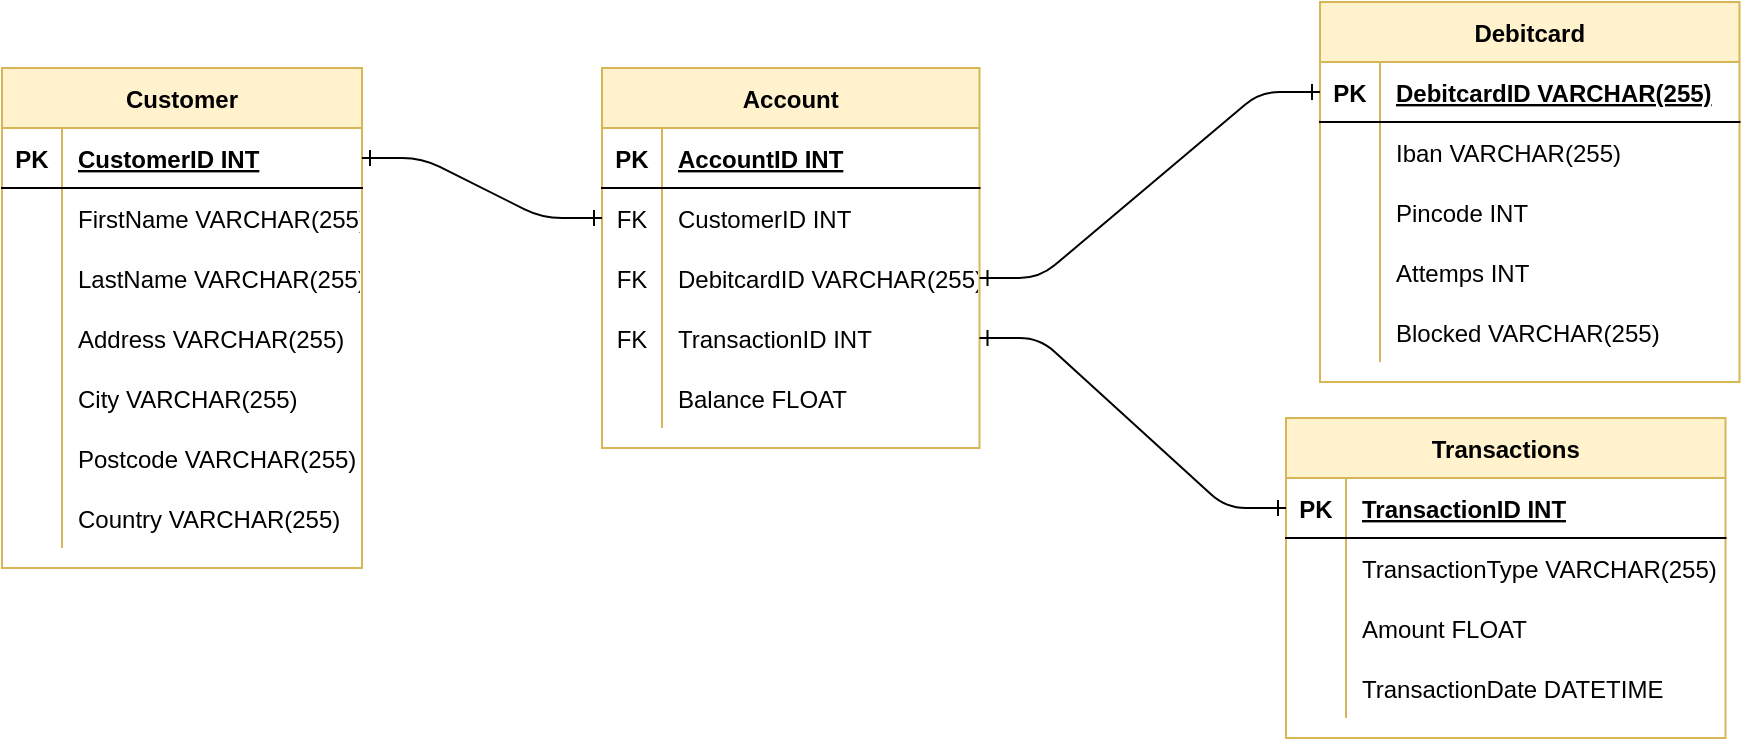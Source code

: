 <mxfile version="14.7.2" type="device"><diagram id="RBDltRQ5KOoFjg276Kcr" name="Page-1"><mxGraphModel dx="1635" dy="780" grid="0" gridSize="10" guides="1" tooltips="1" connect="1" arrows="1" fold="1" page="0" pageScale="1" pageWidth="827" pageHeight="1169" math="0" shadow="0"><root><mxCell id="0"/><mxCell id="1" parent="0"/><mxCell id="C_UBvGOwSBYeXidmyu_k-9" value="Customer" style="shape=table;startSize=30;container=1;collapsible=1;childLayout=tableLayout;fixedRows=1;rowLines=0;fontStyle=1;align=center;resizeLast=1;fillColor=#fff2cc;strokeColor=#d6b656;" parent="1" vertex="1"><mxGeometry x="-70" y="50" width="180" height="250" as="geometry"/></mxCell><mxCell id="C_UBvGOwSBYeXidmyu_k-10" value="" style="shape=partialRectangle;collapsible=0;dropTarget=0;pointerEvents=0;fillColor=none;top=0;left=0;bottom=1;right=0;points=[[0,0.5],[1,0.5]];portConstraint=eastwest;" parent="C_UBvGOwSBYeXidmyu_k-9" vertex="1"><mxGeometry y="30" width="180" height="30" as="geometry"/></mxCell><mxCell id="C_UBvGOwSBYeXidmyu_k-11" value="PK" style="shape=partialRectangle;connectable=0;fillColor=none;top=0;left=0;bottom=0;right=0;fontStyle=1;overflow=hidden;" parent="C_UBvGOwSBYeXidmyu_k-10" vertex="1"><mxGeometry width="30" height="30" as="geometry"/></mxCell><mxCell id="C_UBvGOwSBYeXidmyu_k-12" value="CustomerID INT" style="shape=partialRectangle;connectable=0;fillColor=none;top=0;left=0;bottom=0;right=0;align=left;spacingLeft=6;fontStyle=5;overflow=hidden;" parent="C_UBvGOwSBYeXidmyu_k-10" vertex="1"><mxGeometry x="30" width="150" height="30" as="geometry"/></mxCell><mxCell id="C_UBvGOwSBYeXidmyu_k-13" value="" style="shape=partialRectangle;collapsible=0;dropTarget=0;pointerEvents=0;fillColor=none;top=0;left=0;bottom=0;right=0;points=[[0,0.5],[1,0.5]];portConstraint=eastwest;" parent="C_UBvGOwSBYeXidmyu_k-9" vertex="1"><mxGeometry y="60" width="180" height="30" as="geometry"/></mxCell><mxCell id="C_UBvGOwSBYeXidmyu_k-14" value="" style="shape=partialRectangle;connectable=0;fillColor=none;top=0;left=0;bottom=0;right=0;editable=1;overflow=hidden;" parent="C_UBvGOwSBYeXidmyu_k-13" vertex="1"><mxGeometry width="30" height="30" as="geometry"/></mxCell><mxCell id="C_UBvGOwSBYeXidmyu_k-15" value="FirstName VARCHAR(255)" style="shape=partialRectangle;connectable=0;fillColor=none;top=0;left=0;bottom=0;right=0;align=left;spacingLeft=6;overflow=hidden;" parent="C_UBvGOwSBYeXidmyu_k-13" vertex="1"><mxGeometry x="30" width="150" height="30" as="geometry"/></mxCell><mxCell id="C_UBvGOwSBYeXidmyu_k-16" value="" style="shape=partialRectangle;collapsible=0;dropTarget=0;pointerEvents=0;fillColor=none;top=0;left=0;bottom=0;right=0;points=[[0,0.5],[1,0.5]];portConstraint=eastwest;" parent="C_UBvGOwSBYeXidmyu_k-9" vertex="1"><mxGeometry y="90" width="180" height="30" as="geometry"/></mxCell><mxCell id="C_UBvGOwSBYeXidmyu_k-17" value="" style="shape=partialRectangle;connectable=0;fillColor=none;top=0;left=0;bottom=0;right=0;editable=1;overflow=hidden;" parent="C_UBvGOwSBYeXidmyu_k-16" vertex="1"><mxGeometry width="30" height="30" as="geometry"/></mxCell><mxCell id="C_UBvGOwSBYeXidmyu_k-18" value="LastName VARCHAR(255)" style="shape=partialRectangle;connectable=0;fillColor=none;top=0;left=0;bottom=0;right=0;align=left;spacingLeft=6;overflow=hidden;" parent="C_UBvGOwSBYeXidmyu_k-16" vertex="1"><mxGeometry x="30" width="150" height="30" as="geometry"/></mxCell><mxCell id="C_UBvGOwSBYeXidmyu_k-87" value="" style="shape=partialRectangle;collapsible=0;dropTarget=0;pointerEvents=0;fillColor=none;top=0;left=0;bottom=0;right=0;points=[[0,0.5],[1,0.5]];portConstraint=eastwest;" parent="C_UBvGOwSBYeXidmyu_k-9" vertex="1"><mxGeometry y="120" width="180" height="30" as="geometry"/></mxCell><mxCell id="C_UBvGOwSBYeXidmyu_k-88" value="" style="shape=partialRectangle;connectable=0;fillColor=none;top=0;left=0;bottom=0;right=0;editable=1;overflow=hidden;" parent="C_UBvGOwSBYeXidmyu_k-87" vertex="1"><mxGeometry width="30" height="30" as="geometry"/></mxCell><mxCell id="C_UBvGOwSBYeXidmyu_k-89" value="Address VARCHAR(255)" style="shape=partialRectangle;connectable=0;fillColor=none;top=0;left=0;bottom=0;right=0;align=left;spacingLeft=6;overflow=hidden;" parent="C_UBvGOwSBYeXidmyu_k-87" vertex="1"><mxGeometry x="30" width="150" height="30" as="geometry"/></mxCell><mxCell id="C_UBvGOwSBYeXidmyu_k-90" value="" style="shape=partialRectangle;collapsible=0;dropTarget=0;pointerEvents=0;fillColor=none;top=0;left=0;bottom=0;right=0;points=[[0,0.5],[1,0.5]];portConstraint=eastwest;" parent="C_UBvGOwSBYeXidmyu_k-9" vertex="1"><mxGeometry y="150" width="180" height="30" as="geometry"/></mxCell><mxCell id="C_UBvGOwSBYeXidmyu_k-91" value="" style="shape=partialRectangle;connectable=0;fillColor=none;top=0;left=0;bottom=0;right=0;editable=1;overflow=hidden;" parent="C_UBvGOwSBYeXidmyu_k-90" vertex="1"><mxGeometry width="30" height="30" as="geometry"/></mxCell><mxCell id="C_UBvGOwSBYeXidmyu_k-92" value="City VARCHAR(255)" style="shape=partialRectangle;connectable=0;fillColor=none;top=0;left=0;bottom=0;right=0;align=left;spacingLeft=6;overflow=hidden;" parent="C_UBvGOwSBYeXidmyu_k-90" vertex="1"><mxGeometry x="30" width="150" height="30" as="geometry"/></mxCell><mxCell id="C_UBvGOwSBYeXidmyu_k-93" value="" style="shape=partialRectangle;collapsible=0;dropTarget=0;pointerEvents=0;fillColor=none;top=0;left=0;bottom=0;right=0;points=[[0,0.5],[1,0.5]];portConstraint=eastwest;" parent="C_UBvGOwSBYeXidmyu_k-9" vertex="1"><mxGeometry y="180" width="180" height="30" as="geometry"/></mxCell><mxCell id="C_UBvGOwSBYeXidmyu_k-94" value="" style="shape=partialRectangle;connectable=0;fillColor=none;top=0;left=0;bottom=0;right=0;editable=1;overflow=hidden;" parent="C_UBvGOwSBYeXidmyu_k-93" vertex="1"><mxGeometry width="30" height="30" as="geometry"/></mxCell><mxCell id="C_UBvGOwSBYeXidmyu_k-95" value="Postcode VARCHAR(255)" style="shape=partialRectangle;connectable=0;fillColor=none;top=0;left=0;bottom=0;right=0;align=left;spacingLeft=6;overflow=hidden;" parent="C_UBvGOwSBYeXidmyu_k-93" vertex="1"><mxGeometry x="30" width="150" height="30" as="geometry"/></mxCell><mxCell id="C_UBvGOwSBYeXidmyu_k-118" value="" style="shape=partialRectangle;collapsible=0;dropTarget=0;pointerEvents=0;fillColor=none;top=0;left=0;bottom=0;right=0;points=[[0,0.5],[1,0.5]];portConstraint=eastwest;" parent="C_UBvGOwSBYeXidmyu_k-9" vertex="1"><mxGeometry y="210" width="180" height="30" as="geometry"/></mxCell><mxCell id="C_UBvGOwSBYeXidmyu_k-119" value="" style="shape=partialRectangle;connectable=0;fillColor=none;top=0;left=0;bottom=0;right=0;editable=1;overflow=hidden;" parent="C_UBvGOwSBYeXidmyu_k-118" vertex="1"><mxGeometry width="30" height="30" as="geometry"/></mxCell><mxCell id="C_UBvGOwSBYeXidmyu_k-120" value="Country VARCHAR(255)" style="shape=partialRectangle;connectable=0;fillColor=none;top=0;left=0;bottom=0;right=0;align=left;spacingLeft=6;overflow=hidden;" parent="C_UBvGOwSBYeXidmyu_k-118" vertex="1"><mxGeometry x="30" width="150" height="30" as="geometry"/></mxCell><mxCell id="C_UBvGOwSBYeXidmyu_k-22" value="Account" style="shape=table;startSize=30;container=1;collapsible=1;childLayout=tableLayout;fixedRows=1;rowLines=0;fontStyle=1;align=center;resizeLast=1;fillColor=#fff2cc;strokeColor=#d6b656;" parent="1" vertex="1"><mxGeometry x="230" y="50" width="188.75" height="190" as="geometry"/></mxCell><mxCell id="C_UBvGOwSBYeXidmyu_k-23" value="" style="shape=partialRectangle;collapsible=0;dropTarget=0;pointerEvents=0;fillColor=none;top=0;left=0;bottom=1;right=0;points=[[0,0.5],[1,0.5]];portConstraint=eastwest;" parent="C_UBvGOwSBYeXidmyu_k-22" vertex="1"><mxGeometry y="30" width="188.75" height="30" as="geometry"/></mxCell><mxCell id="C_UBvGOwSBYeXidmyu_k-24" value="PK" style="shape=partialRectangle;connectable=0;fillColor=none;top=0;left=0;bottom=0;right=0;fontStyle=1;overflow=hidden;" parent="C_UBvGOwSBYeXidmyu_k-23" vertex="1"><mxGeometry width="30" height="30" as="geometry"/></mxCell><mxCell id="C_UBvGOwSBYeXidmyu_k-25" value="AccountID INT" style="shape=partialRectangle;connectable=0;fillColor=none;top=0;left=0;bottom=0;right=0;align=left;spacingLeft=6;fontStyle=5;overflow=hidden;" parent="C_UBvGOwSBYeXidmyu_k-23" vertex="1"><mxGeometry x="30" width="158.75" height="30" as="geometry"/></mxCell><mxCell id="C_UBvGOwSBYeXidmyu_k-143" value="" style="shape=partialRectangle;collapsible=0;dropTarget=0;pointerEvents=0;fillColor=none;top=0;left=0;bottom=0;right=0;points=[[0,0.5],[1,0.5]];portConstraint=eastwest;" parent="C_UBvGOwSBYeXidmyu_k-22" vertex="1"><mxGeometry y="60" width="188.75" height="30" as="geometry"/></mxCell><mxCell id="C_UBvGOwSBYeXidmyu_k-144" value="FK" style="shape=partialRectangle;connectable=0;fillColor=none;top=0;left=0;bottom=0;right=0;editable=1;overflow=hidden;" parent="C_UBvGOwSBYeXidmyu_k-143" vertex="1"><mxGeometry width="30" height="30" as="geometry"/></mxCell><mxCell id="C_UBvGOwSBYeXidmyu_k-145" value="CustomerID INT" style="shape=partialRectangle;connectable=0;fillColor=none;top=0;left=0;bottom=0;right=0;align=left;spacingLeft=6;overflow=hidden;" parent="C_UBvGOwSBYeXidmyu_k-143" vertex="1"><mxGeometry x="30" width="158.75" height="30" as="geometry"/></mxCell><mxCell id="C_UBvGOwSBYeXidmyu_k-26" value="" style="shape=partialRectangle;collapsible=0;dropTarget=0;pointerEvents=0;fillColor=none;top=0;left=0;bottom=0;right=0;points=[[0,0.5],[1,0.5]];portConstraint=eastwest;" parent="C_UBvGOwSBYeXidmyu_k-22" vertex="1"><mxGeometry y="90" width="188.75" height="30" as="geometry"/></mxCell><mxCell id="C_UBvGOwSBYeXidmyu_k-27" value="FK" style="shape=partialRectangle;connectable=0;fillColor=none;top=0;left=0;bottom=0;right=0;editable=1;overflow=hidden;" parent="C_UBvGOwSBYeXidmyu_k-26" vertex="1"><mxGeometry width="30" height="30" as="geometry"/></mxCell><mxCell id="C_UBvGOwSBYeXidmyu_k-28" value="DebitcardID VARCHAR(255)" style="shape=partialRectangle;connectable=0;fillColor=none;top=0;left=0;bottom=0;right=0;align=left;spacingLeft=6;overflow=hidden;" parent="C_UBvGOwSBYeXidmyu_k-26" vertex="1"><mxGeometry x="30" width="158.75" height="30" as="geometry"/></mxCell><mxCell id="C_UBvGOwSBYeXidmyu_k-32" value="" style="shape=partialRectangle;collapsible=0;dropTarget=0;pointerEvents=0;fillColor=none;top=0;left=0;bottom=0;right=0;points=[[0,0.5],[1,0.5]];portConstraint=eastwest;" parent="C_UBvGOwSBYeXidmyu_k-22" vertex="1"><mxGeometry y="120" width="188.75" height="30" as="geometry"/></mxCell><mxCell id="C_UBvGOwSBYeXidmyu_k-33" value="FK" style="shape=partialRectangle;connectable=0;fillColor=none;top=0;left=0;bottom=0;right=0;editable=1;overflow=hidden;" parent="C_UBvGOwSBYeXidmyu_k-32" vertex="1"><mxGeometry width="30" height="30" as="geometry"/></mxCell><mxCell id="C_UBvGOwSBYeXidmyu_k-34" value="TransactionID INT" style="shape=partialRectangle;connectable=0;fillColor=none;top=0;left=0;bottom=0;right=0;align=left;spacingLeft=6;overflow=hidden;" parent="C_UBvGOwSBYeXidmyu_k-32" vertex="1"><mxGeometry x="30" width="158.75" height="30" as="geometry"/></mxCell><mxCell id="C_UBvGOwSBYeXidmyu_k-137" value="" style="shape=partialRectangle;collapsible=0;dropTarget=0;pointerEvents=0;fillColor=none;top=0;left=0;bottom=0;right=0;points=[[0,0.5],[1,0.5]];portConstraint=eastwest;" parent="C_UBvGOwSBYeXidmyu_k-22" vertex="1"><mxGeometry y="150" width="188.75" height="30" as="geometry"/></mxCell><mxCell id="C_UBvGOwSBYeXidmyu_k-138" value="" style="shape=partialRectangle;connectable=0;fillColor=none;top=0;left=0;bottom=0;right=0;editable=1;overflow=hidden;" parent="C_UBvGOwSBYeXidmyu_k-137" vertex="1"><mxGeometry width="30" height="30" as="geometry"/></mxCell><mxCell id="C_UBvGOwSBYeXidmyu_k-139" value="Balance FLOAT" style="shape=partialRectangle;connectable=0;fillColor=none;top=0;left=0;bottom=0;right=0;align=left;spacingLeft=6;overflow=hidden;" parent="C_UBvGOwSBYeXidmyu_k-137" vertex="1"><mxGeometry x="30" width="158.75" height="30" as="geometry"/></mxCell><mxCell id="C_UBvGOwSBYeXidmyu_k-35" value="Debitcard" style="shape=table;startSize=30;container=1;collapsible=1;childLayout=tableLayout;fixedRows=1;rowLines=0;fontStyle=1;align=center;resizeLast=1;fillColor=#fff2cc;strokeColor=#d6b656;" parent="1" vertex="1"><mxGeometry x="589" y="17" width="209.75" height="190" as="geometry"/></mxCell><mxCell id="C_UBvGOwSBYeXidmyu_k-36" value="" style="shape=partialRectangle;collapsible=0;dropTarget=0;pointerEvents=0;fillColor=none;top=0;left=0;bottom=1;right=0;points=[[0,0.5],[1,0.5]];portConstraint=eastwest;" parent="C_UBvGOwSBYeXidmyu_k-35" vertex="1"><mxGeometry y="30" width="209.75" height="30" as="geometry"/></mxCell><mxCell id="C_UBvGOwSBYeXidmyu_k-37" value="PK" style="shape=partialRectangle;connectable=0;fillColor=none;top=0;left=0;bottom=0;right=0;fontStyle=1;overflow=hidden;" parent="C_UBvGOwSBYeXidmyu_k-36" vertex="1"><mxGeometry width="30" height="30" as="geometry"/></mxCell><mxCell id="C_UBvGOwSBYeXidmyu_k-38" value="DebitcardID VARCHAR(255)" style="shape=partialRectangle;connectable=0;fillColor=none;top=0;left=0;bottom=0;right=0;align=left;spacingLeft=6;fontStyle=5;overflow=hidden;" parent="C_UBvGOwSBYeXidmyu_k-36" vertex="1"><mxGeometry x="30" width="179.75" height="30" as="geometry"/></mxCell><mxCell id="LygsUDp3JuJZsMFd0vsP-1" value="" style="shape=partialRectangle;collapsible=0;dropTarget=0;pointerEvents=0;fillColor=none;top=0;left=0;bottom=0;right=0;points=[[0,0.5],[1,0.5]];portConstraint=eastwest;" vertex="1" parent="C_UBvGOwSBYeXidmyu_k-35"><mxGeometry y="60" width="209.75" height="30" as="geometry"/></mxCell><mxCell id="LygsUDp3JuJZsMFd0vsP-2" value="" style="shape=partialRectangle;connectable=0;fillColor=none;top=0;left=0;bottom=0;right=0;editable=1;overflow=hidden;" vertex="1" parent="LygsUDp3JuJZsMFd0vsP-1"><mxGeometry width="30" height="30" as="geometry"/></mxCell><mxCell id="LygsUDp3JuJZsMFd0vsP-3" value="Iban VARCHAR(255)" style="shape=partialRectangle;connectable=0;fillColor=none;top=0;left=0;bottom=0;right=0;align=left;spacingLeft=6;overflow=hidden;" vertex="1" parent="LygsUDp3JuJZsMFd0vsP-1"><mxGeometry x="30" width="179.75" height="30" as="geometry"/></mxCell><mxCell id="C_UBvGOwSBYeXidmyu_k-39" value="" style="shape=partialRectangle;collapsible=0;dropTarget=0;pointerEvents=0;fillColor=none;top=0;left=0;bottom=0;right=0;points=[[0,0.5],[1,0.5]];portConstraint=eastwest;" parent="C_UBvGOwSBYeXidmyu_k-35" vertex="1"><mxGeometry y="90" width="209.75" height="30" as="geometry"/></mxCell><mxCell id="C_UBvGOwSBYeXidmyu_k-40" value="" style="shape=partialRectangle;connectable=0;fillColor=none;top=0;left=0;bottom=0;right=0;editable=1;overflow=hidden;" parent="C_UBvGOwSBYeXidmyu_k-39" vertex="1"><mxGeometry width="30" height="30" as="geometry"/></mxCell><mxCell id="C_UBvGOwSBYeXidmyu_k-41" value="Pincode INT" style="shape=partialRectangle;connectable=0;fillColor=none;top=0;left=0;bottom=0;right=0;align=left;spacingLeft=6;overflow=hidden;" parent="C_UBvGOwSBYeXidmyu_k-39" vertex="1"><mxGeometry x="30" width="179.75" height="30" as="geometry"/></mxCell><mxCell id="C_UBvGOwSBYeXidmyu_k-42" value="" style="shape=partialRectangle;collapsible=0;dropTarget=0;pointerEvents=0;fillColor=none;top=0;left=0;bottom=0;right=0;points=[[0,0.5],[1,0.5]];portConstraint=eastwest;" parent="C_UBvGOwSBYeXidmyu_k-35" vertex="1"><mxGeometry y="120" width="209.75" height="30" as="geometry"/></mxCell><mxCell id="C_UBvGOwSBYeXidmyu_k-43" value="" style="shape=partialRectangle;connectable=0;fillColor=none;top=0;left=0;bottom=0;right=0;editable=1;overflow=hidden;" parent="C_UBvGOwSBYeXidmyu_k-42" vertex="1"><mxGeometry width="30" height="30" as="geometry"/></mxCell><mxCell id="C_UBvGOwSBYeXidmyu_k-44" value="Attemps INT" style="shape=partialRectangle;connectable=0;fillColor=none;top=0;left=0;bottom=0;right=0;align=left;spacingLeft=6;overflow=hidden;" parent="C_UBvGOwSBYeXidmyu_k-42" vertex="1"><mxGeometry x="30" width="179.75" height="30" as="geometry"/></mxCell><mxCell id="C_UBvGOwSBYeXidmyu_k-45" value="" style="shape=partialRectangle;collapsible=0;dropTarget=0;pointerEvents=0;fillColor=none;top=0;left=0;bottom=0;right=0;points=[[0,0.5],[1,0.5]];portConstraint=eastwest;" parent="C_UBvGOwSBYeXidmyu_k-35" vertex="1"><mxGeometry y="150" width="209.75" height="30" as="geometry"/></mxCell><mxCell id="C_UBvGOwSBYeXidmyu_k-46" value="" style="shape=partialRectangle;connectable=0;fillColor=none;top=0;left=0;bottom=0;right=0;editable=1;overflow=hidden;" parent="C_UBvGOwSBYeXidmyu_k-45" vertex="1"><mxGeometry width="30" height="30" as="geometry"/></mxCell><mxCell id="C_UBvGOwSBYeXidmyu_k-47" value="Blocked VARCHAR(255)" style="shape=partialRectangle;connectable=0;fillColor=none;top=0;left=0;bottom=0;right=0;align=left;spacingLeft=6;overflow=hidden;" parent="C_UBvGOwSBYeXidmyu_k-45" vertex="1"><mxGeometry x="30" width="179.75" height="30" as="geometry"/></mxCell><mxCell id="C_UBvGOwSBYeXidmyu_k-147" value="" style="edgeStyle=entityRelationEdgeStyle;fontSize=12;html=1;endArrow=ERone;endFill=0;exitX=1;exitY=0.5;exitDx=0;exitDy=0;startArrow=ERone;startFill=0;" parent="1" source="C_UBvGOwSBYeXidmyu_k-10" edge="1"><mxGeometry width="100" height="100" relative="1" as="geometry"><mxPoint x="130" y="225" as="sourcePoint"/><mxPoint x="230" y="125" as="targetPoint"/></mxGeometry></mxCell><mxCell id="C_UBvGOwSBYeXidmyu_k-148" value="" style="edgeStyle=entityRelationEdgeStyle;fontSize=12;html=1;endArrow=ERone;endFill=0;startArrow=ERone;startFill=0;entryX=0;entryY=0.5;entryDx=0;entryDy=0;exitX=1;exitY=0.5;exitDx=0;exitDy=0;" parent="1" target="C_UBvGOwSBYeXidmyu_k-36" edge="1" source="C_UBvGOwSBYeXidmyu_k-26"><mxGeometry width="100" height="100" relative="1" as="geometry"><mxPoint x="473" y="158" as="sourcePoint"/><mxPoint x="530" y="180" as="targetPoint"/></mxGeometry></mxCell><mxCell id="UiMJrkDfNNCoyFRLJlof-1" value="Transactions" style="shape=table;startSize=30;container=1;collapsible=1;childLayout=tableLayout;fixedRows=1;rowLines=0;fontStyle=1;align=center;resizeLast=1;fillColor=#fff2cc;strokeColor=#d6b656;" parent="1" vertex="1"><mxGeometry x="572" y="225" width="219.75" height="160" as="geometry"/></mxCell><mxCell id="UiMJrkDfNNCoyFRLJlof-2" value="" style="shape=partialRectangle;collapsible=0;dropTarget=0;pointerEvents=0;fillColor=none;top=0;left=0;bottom=1;right=0;points=[[0,0.5],[1,0.5]];portConstraint=eastwest;" parent="UiMJrkDfNNCoyFRLJlof-1" vertex="1"><mxGeometry y="30" width="219.75" height="30" as="geometry"/></mxCell><mxCell id="UiMJrkDfNNCoyFRLJlof-3" value="PK" style="shape=partialRectangle;connectable=0;fillColor=none;top=0;left=0;bottom=0;right=0;fontStyle=1;overflow=hidden;" parent="UiMJrkDfNNCoyFRLJlof-2" vertex="1"><mxGeometry width="30" height="30" as="geometry"/></mxCell><mxCell id="UiMJrkDfNNCoyFRLJlof-4" value="TransactionID INT" style="shape=partialRectangle;connectable=0;fillColor=none;top=0;left=0;bottom=0;right=0;align=left;spacingLeft=6;fontStyle=5;overflow=hidden;" parent="UiMJrkDfNNCoyFRLJlof-2" vertex="1"><mxGeometry x="30" width="189.75" height="30" as="geometry"/></mxCell><mxCell id="UiMJrkDfNNCoyFRLJlof-5" value="" style="shape=partialRectangle;collapsible=0;dropTarget=0;pointerEvents=0;fillColor=none;top=0;left=0;bottom=0;right=0;points=[[0,0.5],[1,0.5]];portConstraint=eastwest;" parent="UiMJrkDfNNCoyFRLJlof-1" vertex="1"><mxGeometry y="60" width="219.75" height="30" as="geometry"/></mxCell><mxCell id="UiMJrkDfNNCoyFRLJlof-6" value="" style="shape=partialRectangle;connectable=0;fillColor=none;top=0;left=0;bottom=0;right=0;editable=1;overflow=hidden;" parent="UiMJrkDfNNCoyFRLJlof-5" vertex="1"><mxGeometry width="30" height="30" as="geometry"/></mxCell><mxCell id="UiMJrkDfNNCoyFRLJlof-7" value="TransactionType VARCHAR(255)" style="shape=partialRectangle;connectable=0;fillColor=none;top=0;left=0;bottom=0;right=0;align=left;spacingLeft=6;overflow=hidden;" parent="UiMJrkDfNNCoyFRLJlof-5" vertex="1"><mxGeometry x="30" width="189.75" height="30" as="geometry"/></mxCell><mxCell id="UiMJrkDfNNCoyFRLJlof-11" value="" style="shape=partialRectangle;collapsible=0;dropTarget=0;pointerEvents=0;fillColor=none;top=0;left=0;bottom=0;right=0;points=[[0,0.5],[1,0.5]];portConstraint=eastwest;" parent="UiMJrkDfNNCoyFRLJlof-1" vertex="1"><mxGeometry y="90" width="219.75" height="30" as="geometry"/></mxCell><mxCell id="UiMJrkDfNNCoyFRLJlof-12" value="" style="shape=partialRectangle;connectable=0;fillColor=none;top=0;left=0;bottom=0;right=0;editable=1;overflow=hidden;" parent="UiMJrkDfNNCoyFRLJlof-11" vertex="1"><mxGeometry width="30" height="30" as="geometry"/></mxCell><mxCell id="UiMJrkDfNNCoyFRLJlof-13" value="Amount FLOAT" style="shape=partialRectangle;connectable=0;fillColor=none;top=0;left=0;bottom=0;right=0;align=left;spacingLeft=6;overflow=hidden;" parent="UiMJrkDfNNCoyFRLJlof-11" vertex="1"><mxGeometry x="30" width="189.75" height="30" as="geometry"/></mxCell><mxCell id="UiMJrkDfNNCoyFRLJlof-14" value="" style="shape=partialRectangle;collapsible=0;dropTarget=0;pointerEvents=0;fillColor=none;top=0;left=0;bottom=0;right=0;points=[[0,0.5],[1,0.5]];portConstraint=eastwest;" parent="UiMJrkDfNNCoyFRLJlof-1" vertex="1"><mxGeometry y="120" width="219.75" height="30" as="geometry"/></mxCell><mxCell id="UiMJrkDfNNCoyFRLJlof-15" value="" style="shape=partialRectangle;connectable=0;fillColor=none;top=0;left=0;bottom=0;right=0;editable=1;overflow=hidden;" parent="UiMJrkDfNNCoyFRLJlof-14" vertex="1"><mxGeometry width="30" height="30" as="geometry"/></mxCell><mxCell id="UiMJrkDfNNCoyFRLJlof-16" value="TransactionDate DATETIME" style="shape=partialRectangle;connectable=0;fillColor=none;top=0;left=0;bottom=0;right=0;align=left;spacingLeft=6;overflow=hidden;" parent="UiMJrkDfNNCoyFRLJlof-14" vertex="1"><mxGeometry x="30" width="189.75" height="30" as="geometry"/></mxCell><mxCell id="UiMJrkDfNNCoyFRLJlof-18" value="" style="edgeStyle=entityRelationEdgeStyle;fontSize=12;html=1;endArrow=ERone;startArrow=ERone;entryX=0;entryY=0.5;entryDx=0;entryDy=0;startFill=0;endFill=0;exitX=1;exitY=0.5;exitDx=0;exitDy=0;" parent="1" target="UiMJrkDfNNCoyFRLJlof-2" edge="1" source="C_UBvGOwSBYeXidmyu_k-32"><mxGeometry width="100" height="100" relative="1" as="geometry"><mxPoint x="410" y="180" as="sourcePoint"/><mxPoint x="510" y="80" as="targetPoint"/></mxGeometry></mxCell></root></mxGraphModel></diagram></mxfile>